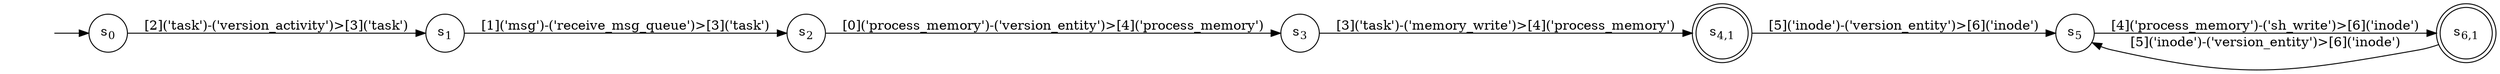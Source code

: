 digraph DFA {
    rankdir = LR;
    I [style = invis];
    I -> S0;
    S0 [label = <s<sub>0</sub>>, shape = circle];
    S1 [label = <s<sub>1</sub>>, shape = circle];
    S2 [label = <s<sub>2</sub>>, shape = circle];
    S3 [label = <s<sub>3</sub>>, shape = circle];
    S4 [label = <s<sub>4,1</sub>>, shape = circle, peripheries = 2];
    S5 [label = <s<sub>5</sub>>, shape = circle];
    S6 [label = <s<sub>6,1</sub>>, shape = circle, peripheries = 2];
    S6 -> S5 [label = "[5]('inode')-('version_entity')>[6]('inode')"];
    S5 -> S6 [label = "[4]('process_memory')-('sh_write')>[6]('inode')"];
    S4 -> S5 [label = "[5]('inode')-('version_entity')>[6]('inode')"];
    S3 -> S4 [label = "[3]('task')-('memory_write')>[4]('process_memory')"];
    S2 -> S3 [label = "[0]('process_memory')-('version_entity')>[4]('process_memory')"];
    S1 -> S2 [label = "[1]('msg')-('receive_msg_queue')>[3]('task')"];
    S0 -> S1 [label = "[2]('task')-('version_activity')>[3]('task')"];
}
